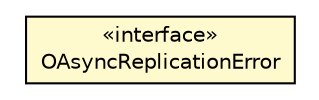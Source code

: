 #!/usr/local/bin/dot
#
# Class diagram 
# Generated by UMLGraph version R5_6-24-gf6e263 (http://www.umlgraph.org/)
#

digraph G {
	edge [fontname="Helvetica",fontsize=10,labelfontname="Helvetica",labelfontsize=10];
	node [fontname="Helvetica",fontsize=10,shape=plaintext];
	nodesep=0.25;
	ranksep=0.5;
	// com.orientechnologies.orient.core.replication.OAsyncReplicationError
	c631249 [label=<<table title="com.orientechnologies.orient.core.replication.OAsyncReplicationError" border="0" cellborder="1" cellspacing="0" cellpadding="2" port="p" bgcolor="lemonChiffon" href="./OAsyncReplicationError.html">
		<tr><td><table border="0" cellspacing="0" cellpadding="1">
<tr><td align="center" balign="center"> &#171;interface&#187; </td></tr>
<tr><td align="center" balign="center"> OAsyncReplicationError </td></tr>
		</table></td></tr>
		</table>>, URL="./OAsyncReplicationError.html", fontname="Helvetica", fontcolor="black", fontsize=10.0];
}

